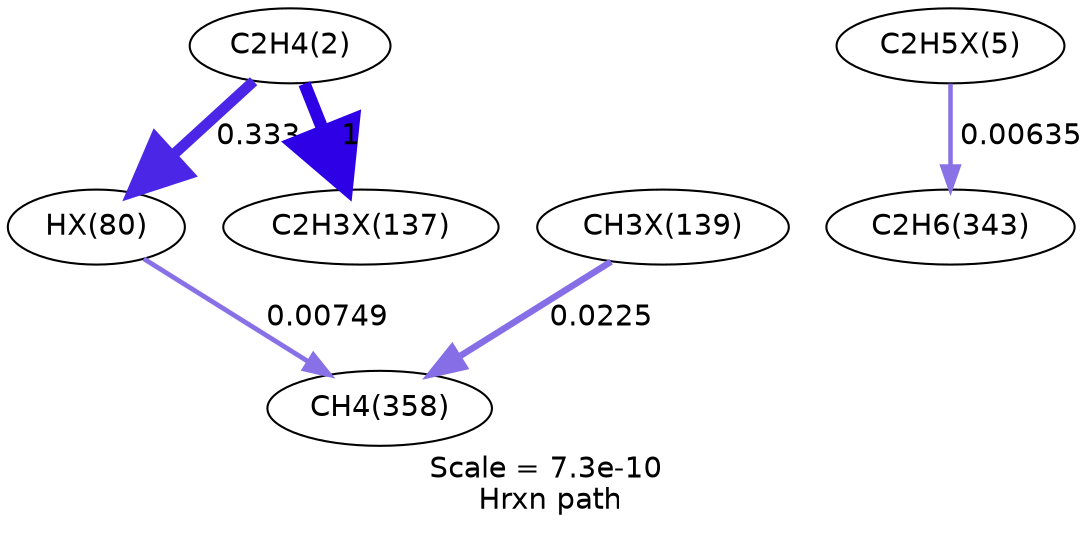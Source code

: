 digraph reaction_paths {
center=1;
s5 -> s19[fontname="Helvetica", style="setlinewidth(5.17)", arrowsize=2.59, color="0.7, 0.833, 0.9"
, label=" 0.333"];
s5 -> s20[fontname="Helvetica", style="setlinewidth(6)", arrowsize=3, color="0.7, 1.5, 0.9"
, label=" 1"];
s18 -> s15[fontname="Helvetica", style="setlinewidth(2.18)", arrowsize=1.09, color="0.7, 0.506, 0.9"
, label=" 0.00635"];
s19 -> s16[fontname="Helvetica", style="setlinewidth(2.31)", arrowsize=1.15, color="0.7, 0.507, 0.9"
, label=" 0.00749"];
s21 -> s16[fontname="Helvetica", style="setlinewidth(3.13)", arrowsize=1.57, color="0.7, 0.522, 0.9"
, label=" 0.0225"];
s5 [ fontname="Helvetica", label="C2H4(2)"];
s15 [ fontname="Helvetica", label="C2H6(343)"];
s16 [ fontname="Helvetica", label="CH4(358)"];
s18 [ fontname="Helvetica", label="C2H5X(5)"];
s19 [ fontname="Helvetica", label="HX(80)"];
s20 [ fontname="Helvetica", label="C2H3X(137)"];
s21 [ fontname="Helvetica", label="CH3X(139)"];
 label = "Scale = 7.3e-10\l Hrxn path";
 fontname = "Helvetica";
}
